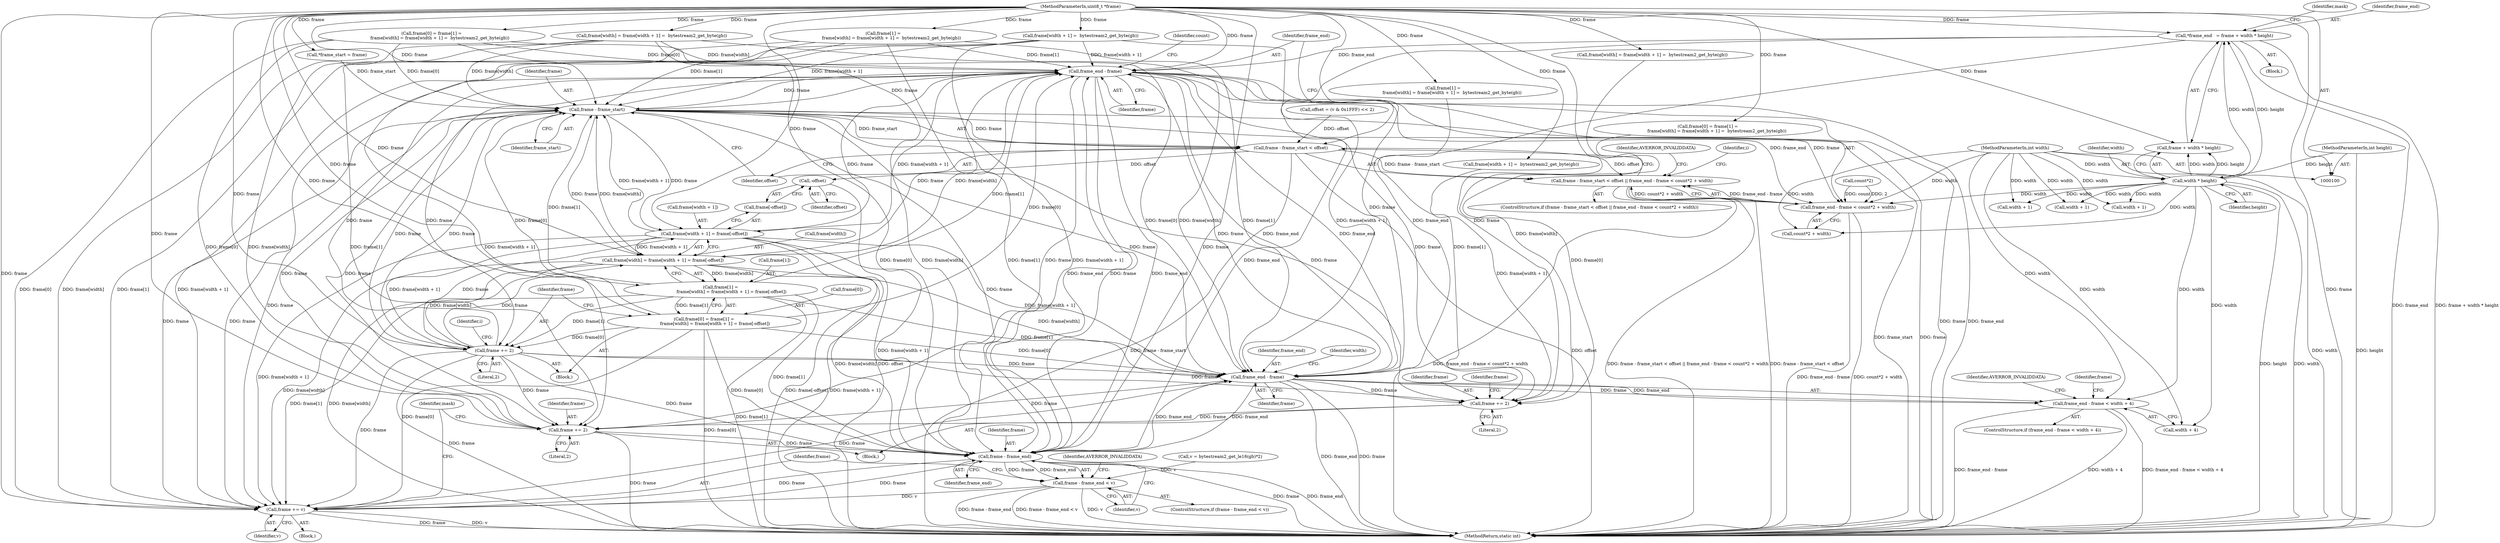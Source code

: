 digraph "0_FFmpeg_f52fbf4f3ed02a7d872d8a102006f29b4421f360@integer" {
"1000111" [label="(Call,*frame_end   = frame + width * height)"];
"1000102" [label="(MethodParameterIn,uint8_t *frame)"];
"1000115" [label="(Call,width * height)"];
"1000103" [label="(MethodParameterIn,int width)"];
"1000104" [label="(MethodParameterIn,int height)"];
"1000191" [label="(Call,frame_end - frame)"];
"1000186" [label="(Call,frame - frame_start)"];
"1000185" [label="(Call,frame - frame_start < offset)"];
"1000184" [label="(Call,frame - frame_start < offset || frame_end - frame < count*2 + width)"];
"1000231" [label="(Call,-offset)"];
"1000219" [label="(Call,frame[width] = frame[width + 1] = frame[-offset])"];
"1000215" [label="(Call,frame[1] =\n                frame[width] = frame[width + 1] = frame[-offset])"];
"1000211" [label="(Call,frame[0] = frame[1] =\n                frame[width] = frame[width + 1] = frame[-offset])"];
"1000233" [label="(Call,frame += 2)"];
"1000223" [label="(Call,frame[width + 1] = frame[-offset])"];
"1000252" [label="(Call,frame - frame_end)"];
"1000251" [label="(Call,frame - frame_end < v)"];
"1000258" [label="(Call,frame += v)"];
"1000265" [label="(Call,frame_end - frame)"];
"1000264" [label="(Call,frame_end - frame < width + 4)"];
"1000293" [label="(Call,frame += 2)"];
"1000316" [label="(Call,frame += 2)"];
"1000190" [label="(Call,frame_end - frame < count*2 + width)"];
"1000219" [label="(Call,frame[width] = frame[width + 1] = frame[-offset])"];
"1000263" [label="(ControlStructure,if (frame_end - frame < width + 4))"];
"1000116" [label="(Identifier,width)"];
"1000272" [label="(Identifier,AVERROR_INVALIDDATA)"];
"1000191" [label="(Call,frame_end - frame)"];
"1000257" [label="(Identifier,AVERROR_INVALIDDATA)"];
"1000250" [label="(ControlStructure,if (frame - frame_end < v))"];
"1000320" [label="(Identifier,mask)"];
"1000232" [label="(Identifier,offset)"];
"1000266" [label="(Identifier,frame_end)"];
"1000107" [label="(Call,*frame_start = frame)"];
"1000192" [label="(Identifier,frame_end)"];
"1000229" [label="(Call,frame[-offset])"];
"1000275" [label="(Identifier,frame)"];
"1000281" [label="(Call,frame[width] = frame[width + 1] =  bytestream2_get_byte(gb))"];
"1000254" [label="(Identifier,frame_end)"];
"1000304" [label="(Call,frame[width] = frame[width + 1] =  bytestream2_get_byte(gb))"];
"1000196" [label="(Identifier,count)"];
"1000186" [label="(Call,frame - frame_start)"];
"1000183" [label="(ControlStructure,if (frame - frame_start < offset || frame_end - frame < count*2 + width))"];
"1000212" [label="(Call,frame[0])"];
"1000293" [label="(Call,frame += 2)"];
"1000185" [label="(Call,frame - frame_start < offset)"];
"1000300" [label="(Call,frame[1] =\n            frame[width] = frame[width + 1] =  bytestream2_get_byte(gb))"];
"1000104" [label="(MethodParameterIn,int height)"];
"1000288" [label="(Call,width + 1)"];
"1000243" [label="(Block,)"];
"1000294" [label="(Identifier,frame)"];
"1000277" [label="(Call,frame[1] =\n             frame[width] = frame[width + 1] =  bytestream2_get_byte(gb))"];
"1000211" [label="(Call,frame[0] = frame[1] =\n                frame[width] = frame[width + 1] = frame[-offset])"];
"1000203" [label="(Identifier,i)"];
"1000167" [label="(Call,offset = (v & 0x1FFF) << 2)"];
"1000318" [label="(Literal,2)"];
"1000260" [label="(Identifier,v)"];
"1000184" [label="(Call,frame - frame_start < offset || frame_end - frame < count*2 + width)"];
"1000190" [label="(Call,frame_end - frame < count*2 + width)"];
"1000233" [label="(Call,frame += 2)"];
"1000259" [label="(Identifier,frame)"];
"1000244" [label="(Call,v = bytestream2_get_le16(gb)*2)"];
"1000235" [label="(Literal,2)"];
"1000267" [label="(Identifier,frame)"];
"1000298" [label="(Identifier,frame)"];
"1000231" [label="(Call,-offset)"];
"1000117" [label="(Identifier,height)"];
"1000251" [label="(Call,frame - frame_end < v)"];
"1000268" [label="(Call,width + 4)"];
"1000324" [label="(MethodReturn,static int)"];
"1000224" [label="(Call,frame[width + 1])"];
"1000103" [label="(MethodParameterIn,int width)"];
"1000295" [label="(Literal,2)"];
"1000111" [label="(Call,*frame_end   = frame + width * height)"];
"1000311" [label="(Call,width + 1)"];
"1000187" [label="(Identifier,frame)"];
"1000215" [label="(Call,frame[1] =\n                frame[width] = frame[width + 1] = frame[-offset])"];
"1000115" [label="(Call,width * height)"];
"1000317" [label="(Identifier,frame)"];
"1000189" [label="(Identifier,offset)"];
"1000209" [label="(Identifier,i)"];
"1000296" [label="(Call,frame[0] = frame[1] =\n            frame[width] = frame[width + 1] =  bytestream2_get_byte(gb))"];
"1000188" [label="(Identifier,frame_start)"];
"1000200" [label="(Identifier,AVERROR_INVALIDDATA)"];
"1000264" [label="(Call,frame_end - frame < width + 4)"];
"1000195" [label="(Call,count*2)"];
"1000112" [label="(Identifier,frame_end)"];
"1000220" [label="(Call,frame[width])"];
"1000223" [label="(Call,frame[width + 1] = frame[-offset])"];
"1000253" [label="(Identifier,frame)"];
"1000120" [label="(Identifier,mask)"];
"1000234" [label="(Identifier,frame)"];
"1000269" [label="(Identifier,width)"];
"1000273" [label="(Call,frame[0] = frame[1] =\n             frame[width] = frame[width + 1] =  bytestream2_get_byte(gb))"];
"1000265" [label="(Call,frame_end - frame)"];
"1000194" [label="(Call,count*2 + width)"];
"1000216" [label="(Call,frame[1])"];
"1000262" [label="(Block,)"];
"1000210" [label="(Block,)"];
"1000258" [label="(Call,frame += v)"];
"1000102" [label="(MethodParameterIn,uint8_t *frame)"];
"1000113" [label="(Call,frame + width * height)"];
"1000308" [label="(Call,frame[width + 1] =  bytestream2_get_byte(gb))"];
"1000105" [label="(Block,)"];
"1000285" [label="(Call,frame[width + 1] =  bytestream2_get_byte(gb))"];
"1000316" [label="(Call,frame += 2)"];
"1000193" [label="(Identifier,frame)"];
"1000252" [label="(Call,frame - frame_end)"];
"1000226" [label="(Call,width + 1)"];
"1000255" [label="(Identifier,v)"];
"1000111" -> "1000105"  [label="AST: "];
"1000111" -> "1000113"  [label="CFG: "];
"1000112" -> "1000111"  [label="AST: "];
"1000113" -> "1000111"  [label="AST: "];
"1000120" -> "1000111"  [label="CFG: "];
"1000111" -> "1000324"  [label="DDG: frame_end"];
"1000111" -> "1000324"  [label="DDG: frame + width * height"];
"1000102" -> "1000111"  [label="DDG: frame"];
"1000115" -> "1000111"  [label="DDG: width"];
"1000115" -> "1000111"  [label="DDG: height"];
"1000111" -> "1000191"  [label="DDG: frame_end"];
"1000111" -> "1000252"  [label="DDG: frame_end"];
"1000111" -> "1000265"  [label="DDG: frame_end"];
"1000102" -> "1000100"  [label="AST: "];
"1000102" -> "1000324"  [label="DDG: frame"];
"1000102" -> "1000107"  [label="DDG: frame"];
"1000102" -> "1000113"  [label="DDG: frame"];
"1000102" -> "1000186"  [label="DDG: frame"];
"1000102" -> "1000191"  [label="DDG: frame"];
"1000102" -> "1000211"  [label="DDG: frame"];
"1000102" -> "1000215"  [label="DDG: frame"];
"1000102" -> "1000219"  [label="DDG: frame"];
"1000102" -> "1000223"  [label="DDG: frame"];
"1000102" -> "1000233"  [label="DDG: frame"];
"1000102" -> "1000252"  [label="DDG: frame"];
"1000102" -> "1000258"  [label="DDG: frame"];
"1000102" -> "1000265"  [label="DDG: frame"];
"1000102" -> "1000273"  [label="DDG: frame"];
"1000102" -> "1000277"  [label="DDG: frame"];
"1000102" -> "1000281"  [label="DDG: frame"];
"1000102" -> "1000285"  [label="DDG: frame"];
"1000102" -> "1000293"  [label="DDG: frame"];
"1000102" -> "1000296"  [label="DDG: frame"];
"1000102" -> "1000300"  [label="DDG: frame"];
"1000102" -> "1000304"  [label="DDG: frame"];
"1000102" -> "1000308"  [label="DDG: frame"];
"1000102" -> "1000316"  [label="DDG: frame"];
"1000115" -> "1000113"  [label="AST: "];
"1000115" -> "1000117"  [label="CFG: "];
"1000116" -> "1000115"  [label="AST: "];
"1000117" -> "1000115"  [label="AST: "];
"1000113" -> "1000115"  [label="CFG: "];
"1000115" -> "1000324"  [label="DDG: height"];
"1000115" -> "1000324"  [label="DDG: width"];
"1000115" -> "1000113"  [label="DDG: width"];
"1000115" -> "1000113"  [label="DDG: height"];
"1000103" -> "1000115"  [label="DDG: width"];
"1000104" -> "1000115"  [label="DDG: height"];
"1000115" -> "1000190"  [label="DDG: width"];
"1000115" -> "1000194"  [label="DDG: width"];
"1000115" -> "1000226"  [label="DDG: width"];
"1000115" -> "1000264"  [label="DDG: width"];
"1000115" -> "1000268"  [label="DDG: width"];
"1000115" -> "1000288"  [label="DDG: width"];
"1000115" -> "1000311"  [label="DDG: width"];
"1000103" -> "1000100"  [label="AST: "];
"1000103" -> "1000324"  [label="DDG: width"];
"1000103" -> "1000190"  [label="DDG: width"];
"1000103" -> "1000194"  [label="DDG: width"];
"1000103" -> "1000226"  [label="DDG: width"];
"1000103" -> "1000264"  [label="DDG: width"];
"1000103" -> "1000268"  [label="DDG: width"];
"1000103" -> "1000288"  [label="DDG: width"];
"1000103" -> "1000311"  [label="DDG: width"];
"1000104" -> "1000100"  [label="AST: "];
"1000104" -> "1000324"  [label="DDG: height"];
"1000191" -> "1000190"  [label="AST: "];
"1000191" -> "1000193"  [label="CFG: "];
"1000192" -> "1000191"  [label="AST: "];
"1000193" -> "1000191"  [label="AST: "];
"1000196" -> "1000191"  [label="CFG: "];
"1000191" -> "1000324"  [label="DDG: frame"];
"1000191" -> "1000324"  [label="DDG: frame_end"];
"1000191" -> "1000186"  [label="DDG: frame"];
"1000191" -> "1000190"  [label="DDG: frame_end"];
"1000191" -> "1000190"  [label="DDG: frame"];
"1000252" -> "1000191"  [label="DDG: frame_end"];
"1000265" -> "1000191"  [label="DDG: frame_end"];
"1000308" -> "1000191"  [label="DDG: frame[width + 1]"];
"1000186" -> "1000191"  [label="DDG: frame"];
"1000215" -> "1000191"  [label="DDG: frame[1]"];
"1000304" -> "1000191"  [label="DDG: frame[width]"];
"1000300" -> "1000191"  [label="DDG: frame[1]"];
"1000219" -> "1000191"  [label="DDG: frame[width]"];
"1000223" -> "1000191"  [label="DDG: frame[width + 1]"];
"1000211" -> "1000191"  [label="DDG: frame[0]"];
"1000296" -> "1000191"  [label="DDG: frame[0]"];
"1000233" -> "1000191"  [label="DDG: frame"];
"1000191" -> "1000219"  [label="DDG: frame"];
"1000191" -> "1000223"  [label="DDG: frame"];
"1000191" -> "1000233"  [label="DDG: frame"];
"1000191" -> "1000252"  [label="DDG: frame"];
"1000191" -> "1000252"  [label="DDG: frame_end"];
"1000191" -> "1000258"  [label="DDG: frame"];
"1000191" -> "1000265"  [label="DDG: frame_end"];
"1000191" -> "1000265"  [label="DDG: frame"];
"1000191" -> "1000293"  [label="DDG: frame"];
"1000191" -> "1000316"  [label="DDG: frame"];
"1000186" -> "1000185"  [label="AST: "];
"1000186" -> "1000188"  [label="CFG: "];
"1000187" -> "1000186"  [label="AST: "];
"1000188" -> "1000186"  [label="AST: "];
"1000189" -> "1000186"  [label="CFG: "];
"1000186" -> "1000324"  [label="DDG: frame_start"];
"1000186" -> "1000324"  [label="DDG: frame"];
"1000186" -> "1000185"  [label="DDG: frame"];
"1000186" -> "1000185"  [label="DDG: frame_start"];
"1000258" -> "1000186"  [label="DDG: frame"];
"1000308" -> "1000186"  [label="DDG: frame[width + 1]"];
"1000215" -> "1000186"  [label="DDG: frame[1]"];
"1000304" -> "1000186"  [label="DDG: frame[width]"];
"1000300" -> "1000186"  [label="DDG: frame[1]"];
"1000211" -> "1000186"  [label="DDG: frame[0]"];
"1000296" -> "1000186"  [label="DDG: frame[0]"];
"1000233" -> "1000186"  [label="DDG: frame"];
"1000219" -> "1000186"  [label="DDG: frame[width]"];
"1000223" -> "1000186"  [label="DDG: frame[width + 1]"];
"1000316" -> "1000186"  [label="DDG: frame"];
"1000107" -> "1000186"  [label="DDG: frame_start"];
"1000186" -> "1000219"  [label="DDG: frame"];
"1000186" -> "1000223"  [label="DDG: frame"];
"1000186" -> "1000233"  [label="DDG: frame"];
"1000186" -> "1000252"  [label="DDG: frame"];
"1000186" -> "1000258"  [label="DDG: frame"];
"1000186" -> "1000265"  [label="DDG: frame"];
"1000186" -> "1000293"  [label="DDG: frame"];
"1000186" -> "1000316"  [label="DDG: frame"];
"1000185" -> "1000184"  [label="AST: "];
"1000185" -> "1000189"  [label="CFG: "];
"1000189" -> "1000185"  [label="AST: "];
"1000192" -> "1000185"  [label="CFG: "];
"1000184" -> "1000185"  [label="CFG: "];
"1000185" -> "1000324"  [label="DDG: frame - frame_start"];
"1000185" -> "1000324"  [label="DDG: offset"];
"1000185" -> "1000184"  [label="DDG: frame - frame_start"];
"1000185" -> "1000184"  [label="DDG: offset"];
"1000167" -> "1000185"  [label="DDG: offset"];
"1000185" -> "1000231"  [label="DDG: offset"];
"1000184" -> "1000183"  [label="AST: "];
"1000184" -> "1000190"  [label="CFG: "];
"1000190" -> "1000184"  [label="AST: "];
"1000200" -> "1000184"  [label="CFG: "];
"1000203" -> "1000184"  [label="CFG: "];
"1000184" -> "1000324"  [label="DDG: frame - frame_start < offset"];
"1000184" -> "1000324"  [label="DDG: frame_end - frame < count*2 + width"];
"1000184" -> "1000324"  [label="DDG: frame - frame_start < offset || frame_end - frame < count*2 + width"];
"1000190" -> "1000184"  [label="DDG: frame_end - frame"];
"1000190" -> "1000184"  [label="DDG: count*2 + width"];
"1000231" -> "1000229"  [label="AST: "];
"1000231" -> "1000232"  [label="CFG: "];
"1000232" -> "1000231"  [label="AST: "];
"1000229" -> "1000231"  [label="CFG: "];
"1000231" -> "1000324"  [label="DDG: offset"];
"1000219" -> "1000215"  [label="AST: "];
"1000219" -> "1000223"  [label="CFG: "];
"1000220" -> "1000219"  [label="AST: "];
"1000223" -> "1000219"  [label="AST: "];
"1000215" -> "1000219"  [label="CFG: "];
"1000219" -> "1000324"  [label="DDG: frame[width]"];
"1000219" -> "1000215"  [label="DDG: frame[width]"];
"1000223" -> "1000219"  [label="DDG: frame[width + 1]"];
"1000233" -> "1000219"  [label="DDG: frame"];
"1000219" -> "1000233"  [label="DDG: frame[width]"];
"1000219" -> "1000252"  [label="DDG: frame[width]"];
"1000219" -> "1000258"  [label="DDG: frame[width]"];
"1000219" -> "1000265"  [label="DDG: frame[width]"];
"1000215" -> "1000211"  [label="AST: "];
"1000216" -> "1000215"  [label="AST: "];
"1000211" -> "1000215"  [label="CFG: "];
"1000215" -> "1000324"  [label="DDG: frame[1]"];
"1000215" -> "1000211"  [label="DDG: frame[1]"];
"1000215" -> "1000233"  [label="DDG: frame[1]"];
"1000215" -> "1000252"  [label="DDG: frame[1]"];
"1000215" -> "1000258"  [label="DDG: frame[1]"];
"1000215" -> "1000265"  [label="DDG: frame[1]"];
"1000211" -> "1000210"  [label="AST: "];
"1000212" -> "1000211"  [label="AST: "];
"1000234" -> "1000211"  [label="CFG: "];
"1000211" -> "1000324"  [label="DDG: frame[0]"];
"1000211" -> "1000233"  [label="DDG: frame[0]"];
"1000211" -> "1000252"  [label="DDG: frame[0]"];
"1000211" -> "1000258"  [label="DDG: frame[0]"];
"1000211" -> "1000265"  [label="DDG: frame[0]"];
"1000233" -> "1000210"  [label="AST: "];
"1000233" -> "1000235"  [label="CFG: "];
"1000234" -> "1000233"  [label="AST: "];
"1000235" -> "1000233"  [label="AST: "];
"1000209" -> "1000233"  [label="CFG: "];
"1000233" -> "1000324"  [label="DDG: frame"];
"1000233" -> "1000223"  [label="DDG: frame"];
"1000223" -> "1000233"  [label="DDG: frame[width + 1]"];
"1000233" -> "1000252"  [label="DDG: frame"];
"1000233" -> "1000258"  [label="DDG: frame"];
"1000233" -> "1000265"  [label="DDG: frame"];
"1000233" -> "1000293"  [label="DDG: frame"];
"1000233" -> "1000316"  [label="DDG: frame"];
"1000223" -> "1000229"  [label="CFG: "];
"1000224" -> "1000223"  [label="AST: "];
"1000229" -> "1000223"  [label="AST: "];
"1000223" -> "1000324"  [label="DDG: frame[-offset]"];
"1000223" -> "1000324"  [label="DDG: frame[width + 1]"];
"1000223" -> "1000252"  [label="DDG: frame[width + 1]"];
"1000223" -> "1000258"  [label="DDG: frame[width + 1]"];
"1000223" -> "1000265"  [label="DDG: frame[width + 1]"];
"1000252" -> "1000251"  [label="AST: "];
"1000252" -> "1000254"  [label="CFG: "];
"1000253" -> "1000252"  [label="AST: "];
"1000254" -> "1000252"  [label="AST: "];
"1000255" -> "1000252"  [label="CFG: "];
"1000252" -> "1000324"  [label="DDG: frame"];
"1000252" -> "1000324"  [label="DDG: frame_end"];
"1000252" -> "1000251"  [label="DDG: frame"];
"1000252" -> "1000251"  [label="DDG: frame_end"];
"1000258" -> "1000252"  [label="DDG: frame"];
"1000308" -> "1000252"  [label="DDG: frame[width + 1]"];
"1000304" -> "1000252"  [label="DDG: frame[width]"];
"1000300" -> "1000252"  [label="DDG: frame[1]"];
"1000296" -> "1000252"  [label="DDG: frame[0]"];
"1000316" -> "1000252"  [label="DDG: frame"];
"1000265" -> "1000252"  [label="DDG: frame_end"];
"1000252" -> "1000258"  [label="DDG: frame"];
"1000252" -> "1000265"  [label="DDG: frame_end"];
"1000251" -> "1000250"  [label="AST: "];
"1000251" -> "1000255"  [label="CFG: "];
"1000255" -> "1000251"  [label="AST: "];
"1000257" -> "1000251"  [label="CFG: "];
"1000259" -> "1000251"  [label="CFG: "];
"1000251" -> "1000324"  [label="DDG: frame - frame_end < v"];
"1000251" -> "1000324"  [label="DDG: v"];
"1000251" -> "1000324"  [label="DDG: frame - frame_end"];
"1000244" -> "1000251"  [label="DDG: v"];
"1000251" -> "1000258"  [label="DDG: v"];
"1000258" -> "1000243"  [label="AST: "];
"1000258" -> "1000260"  [label="CFG: "];
"1000259" -> "1000258"  [label="AST: "];
"1000260" -> "1000258"  [label="AST: "];
"1000320" -> "1000258"  [label="CFG: "];
"1000258" -> "1000324"  [label="DDG: frame"];
"1000258" -> "1000324"  [label="DDG: v"];
"1000308" -> "1000258"  [label="DDG: frame[width + 1]"];
"1000304" -> "1000258"  [label="DDG: frame[width]"];
"1000300" -> "1000258"  [label="DDG: frame[1]"];
"1000296" -> "1000258"  [label="DDG: frame[0]"];
"1000258" -> "1000265"  [label="DDG: frame"];
"1000265" -> "1000264"  [label="AST: "];
"1000265" -> "1000267"  [label="CFG: "];
"1000266" -> "1000265"  [label="AST: "];
"1000267" -> "1000265"  [label="AST: "];
"1000269" -> "1000265"  [label="CFG: "];
"1000265" -> "1000324"  [label="DDG: frame"];
"1000265" -> "1000324"  [label="DDG: frame_end"];
"1000265" -> "1000264"  [label="DDG: frame_end"];
"1000265" -> "1000264"  [label="DDG: frame"];
"1000308" -> "1000265"  [label="DDG: frame[width + 1]"];
"1000304" -> "1000265"  [label="DDG: frame[width]"];
"1000300" -> "1000265"  [label="DDG: frame[1]"];
"1000296" -> "1000265"  [label="DDG: frame[0]"];
"1000316" -> "1000265"  [label="DDG: frame"];
"1000265" -> "1000293"  [label="DDG: frame"];
"1000264" -> "1000263"  [label="AST: "];
"1000264" -> "1000268"  [label="CFG: "];
"1000268" -> "1000264"  [label="AST: "];
"1000272" -> "1000264"  [label="CFG: "];
"1000275" -> "1000264"  [label="CFG: "];
"1000264" -> "1000324"  [label="DDG: frame_end - frame"];
"1000264" -> "1000324"  [label="DDG: width + 4"];
"1000264" -> "1000324"  [label="DDG: frame_end - frame < width + 4"];
"1000293" -> "1000262"  [label="AST: "];
"1000293" -> "1000295"  [label="CFG: "];
"1000294" -> "1000293"  [label="AST: "];
"1000295" -> "1000293"  [label="AST: "];
"1000298" -> "1000293"  [label="CFG: "];
"1000285" -> "1000293"  [label="DDG: frame[width + 1]"];
"1000281" -> "1000293"  [label="DDG: frame[width]"];
"1000273" -> "1000293"  [label="DDG: frame[0]"];
"1000277" -> "1000293"  [label="DDG: frame[1]"];
"1000293" -> "1000316"  [label="DDG: frame"];
"1000316" -> "1000262"  [label="AST: "];
"1000316" -> "1000318"  [label="CFG: "];
"1000317" -> "1000316"  [label="AST: "];
"1000318" -> "1000316"  [label="AST: "];
"1000320" -> "1000316"  [label="CFG: "];
"1000316" -> "1000324"  [label="DDG: frame"];
"1000308" -> "1000316"  [label="DDG: frame[width + 1]"];
"1000304" -> "1000316"  [label="DDG: frame[width]"];
"1000300" -> "1000316"  [label="DDG: frame[1]"];
"1000296" -> "1000316"  [label="DDG: frame[0]"];
"1000190" -> "1000194"  [label="CFG: "];
"1000194" -> "1000190"  [label="AST: "];
"1000190" -> "1000324"  [label="DDG: count*2 + width"];
"1000190" -> "1000324"  [label="DDG: frame_end - frame"];
"1000195" -> "1000190"  [label="DDG: count"];
"1000195" -> "1000190"  [label="DDG: 2"];
}
